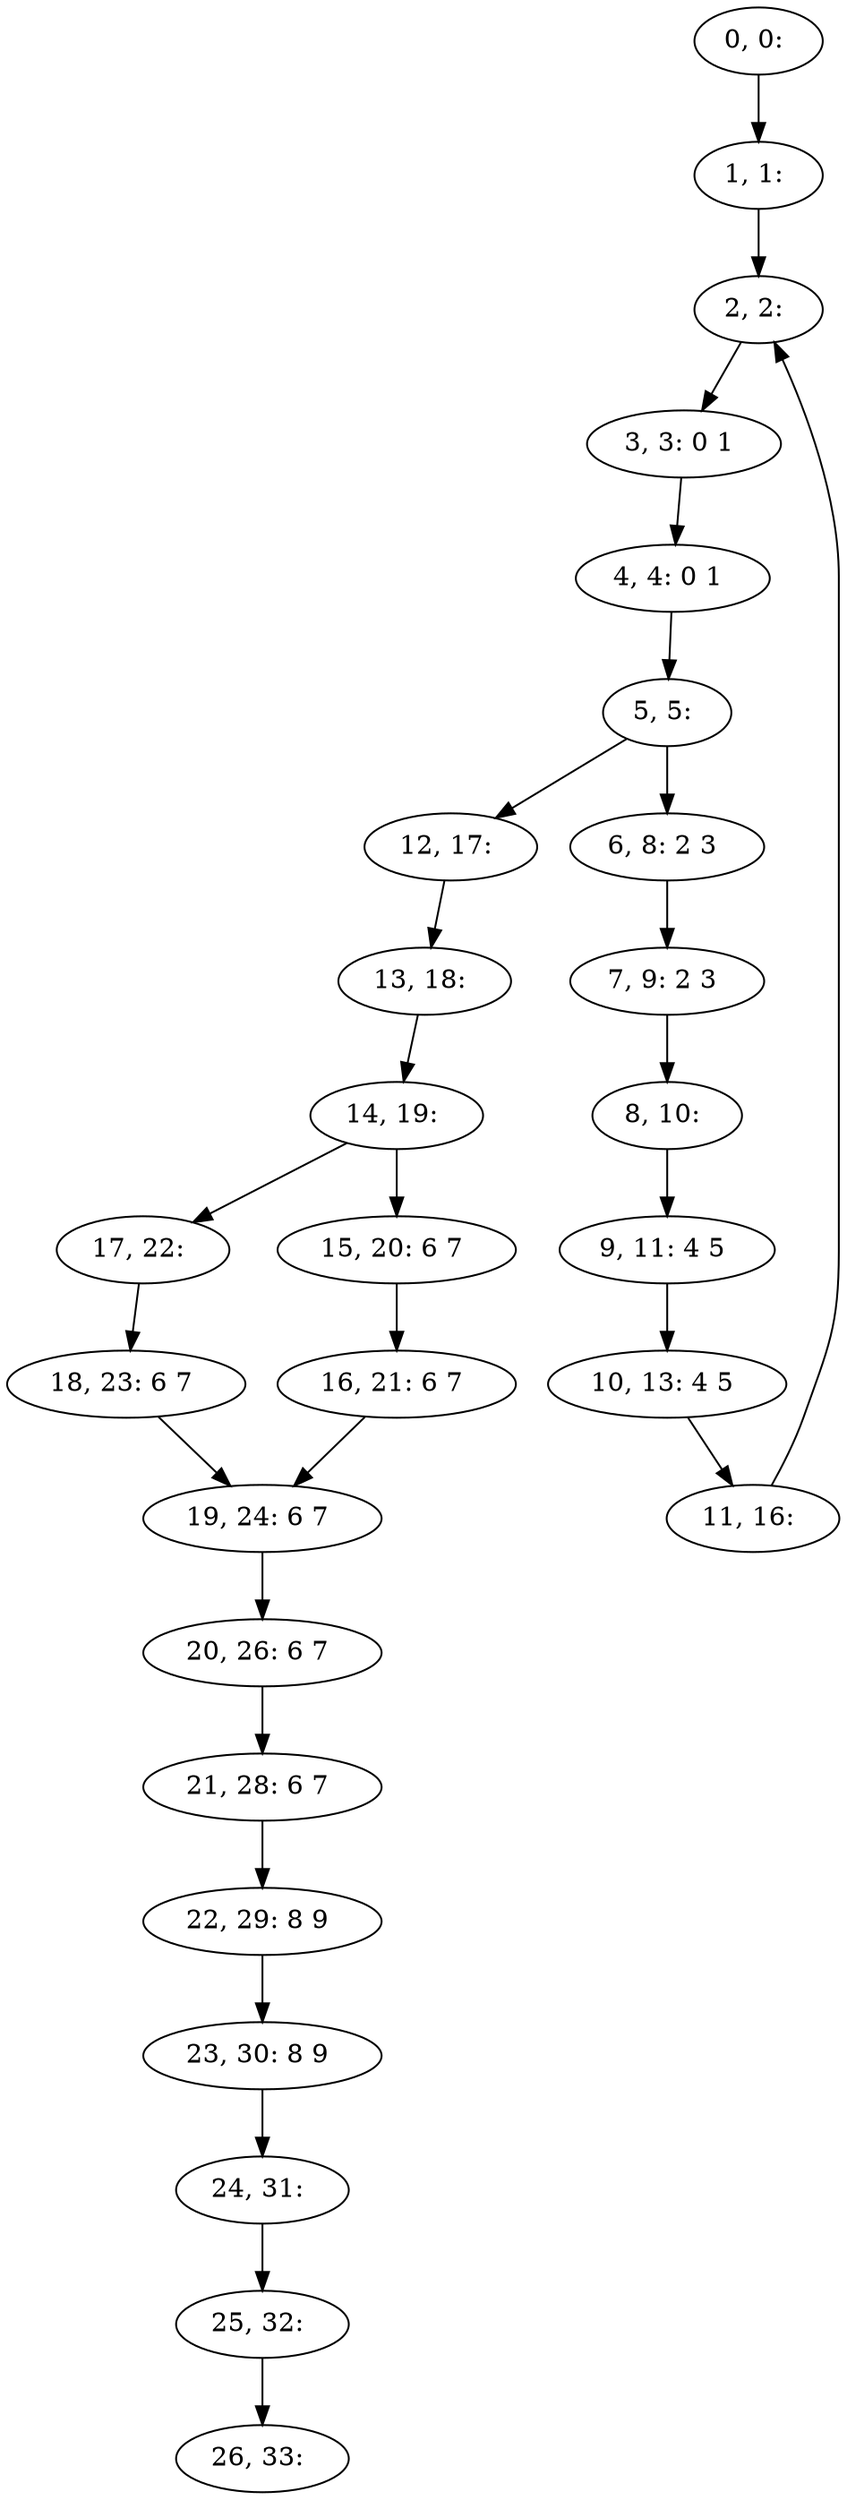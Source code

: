 digraph G {
0[label="0, 0: "];
1[label="1, 1: "];
2[label="2, 2: "];
3[label="3, 3: 0 1 "];
4[label="4, 4: 0 1 "];
5[label="5, 5: "];
6[label="6, 8: 2 3 "];
7[label="7, 9: 2 3 "];
8[label="8, 10: "];
9[label="9, 11: 4 5 "];
10[label="10, 13: 4 5 "];
11[label="11, 16: "];
12[label="12, 17: "];
13[label="13, 18: "];
14[label="14, 19: "];
15[label="15, 20: 6 7 "];
16[label="16, 21: 6 7 "];
17[label="17, 22: "];
18[label="18, 23: 6 7 "];
19[label="19, 24: 6 7 "];
20[label="20, 26: 6 7 "];
21[label="21, 28: 6 7 "];
22[label="22, 29: 8 9 "];
23[label="23, 30: 8 9 "];
24[label="24, 31: "];
25[label="25, 32: "];
26[label="26, 33: "];
0->1 ;
1->2 ;
2->3 ;
3->4 ;
4->5 ;
5->6 ;
5->12 ;
6->7 ;
7->8 ;
8->9 ;
9->10 ;
10->11 ;
11->2 ;
12->13 ;
13->14 ;
14->15 ;
14->17 ;
15->16 ;
16->19 ;
17->18 ;
18->19 ;
19->20 ;
20->21 ;
21->22 ;
22->23 ;
23->24 ;
24->25 ;
25->26 ;
}
